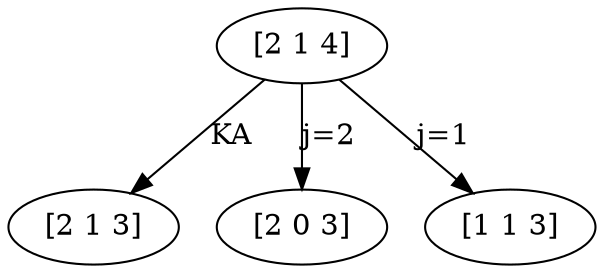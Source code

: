 digraph  {
	node [label="\N"];
4 [capacity="[2 1]",
label="[2 1 4]",
time=4,
value=231.25];
3 [capacity="[2 1]",
label="[2 1 3]",
time=3,
value=0];
4 -> 3 [label="KA",
goal="[2 1 3]",
not_best_politic=True,
revenue=0,
time=4,
weight=0,
weight_goal=191.688];
8 [capacity="[2 0]",
label="[2 0 3]",
time=3,
value=137.5];
4 -> 8 [label="j=2",
goal="[2 0 3]",
not_best_politic=False,
revenue=200,
time=4,
weight=145.812,
weight_goal=137.5];
13 [capacity="[1 1]",
label="[1 1 3]",
time=3,
value=141.703];
4 -> 13 [label="j=1",
goal="[1 1 3]",
not_best_politic=True,
revenue=100,
time=4,
weight=50.0156,
weight_goal=141.703];
}
